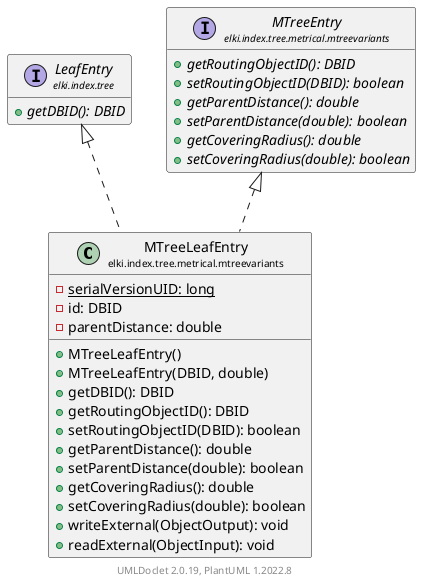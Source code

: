 @startuml
    remove .*\.(Instance|Par|Parameterizer|Factory)$
    set namespaceSeparator none
    hide empty fields
    hide empty methods

    class "<size:14>MTreeLeafEntry\n<size:10>elki.index.tree.metrical.mtreevariants" as elki.index.tree.metrical.mtreevariants.MTreeLeafEntry [[MTreeLeafEntry.html]] {
        {static} -serialVersionUID: long
        -id: DBID
        -parentDistance: double
        +MTreeLeafEntry()
        +MTreeLeafEntry(DBID, double)
        +getDBID(): DBID
        +getRoutingObjectID(): DBID
        +setRoutingObjectID(DBID): boolean
        +getParentDistance(): double
        +setParentDistance(double): boolean
        +getCoveringRadius(): double
        +setCoveringRadius(double): boolean
        +writeExternal(ObjectOutput): void
        +readExternal(ObjectInput): void
    }

    interface "<size:14>LeafEntry\n<size:10>elki.index.tree" as elki.index.tree.LeafEntry [[../../LeafEntry.html]] {
        {abstract} +getDBID(): DBID
    }
    interface "<size:14>MTreeEntry\n<size:10>elki.index.tree.metrical.mtreevariants" as elki.index.tree.metrical.mtreevariants.MTreeEntry [[MTreeEntry.html]] {
        {abstract} +getRoutingObjectID(): DBID
        {abstract} +setRoutingObjectID(DBID): boolean
        {abstract} +getParentDistance(): double
        {abstract} +setParentDistance(double): boolean
        {abstract} +getCoveringRadius(): double
        {abstract} +setCoveringRadius(double): boolean
    }

    elki.index.tree.LeafEntry <|.. elki.index.tree.metrical.mtreevariants.MTreeLeafEntry
    elki.index.tree.metrical.mtreevariants.MTreeEntry <|.. elki.index.tree.metrical.mtreevariants.MTreeLeafEntry

    center footer UMLDoclet 2.0.19, PlantUML 1.2022.8
@enduml
